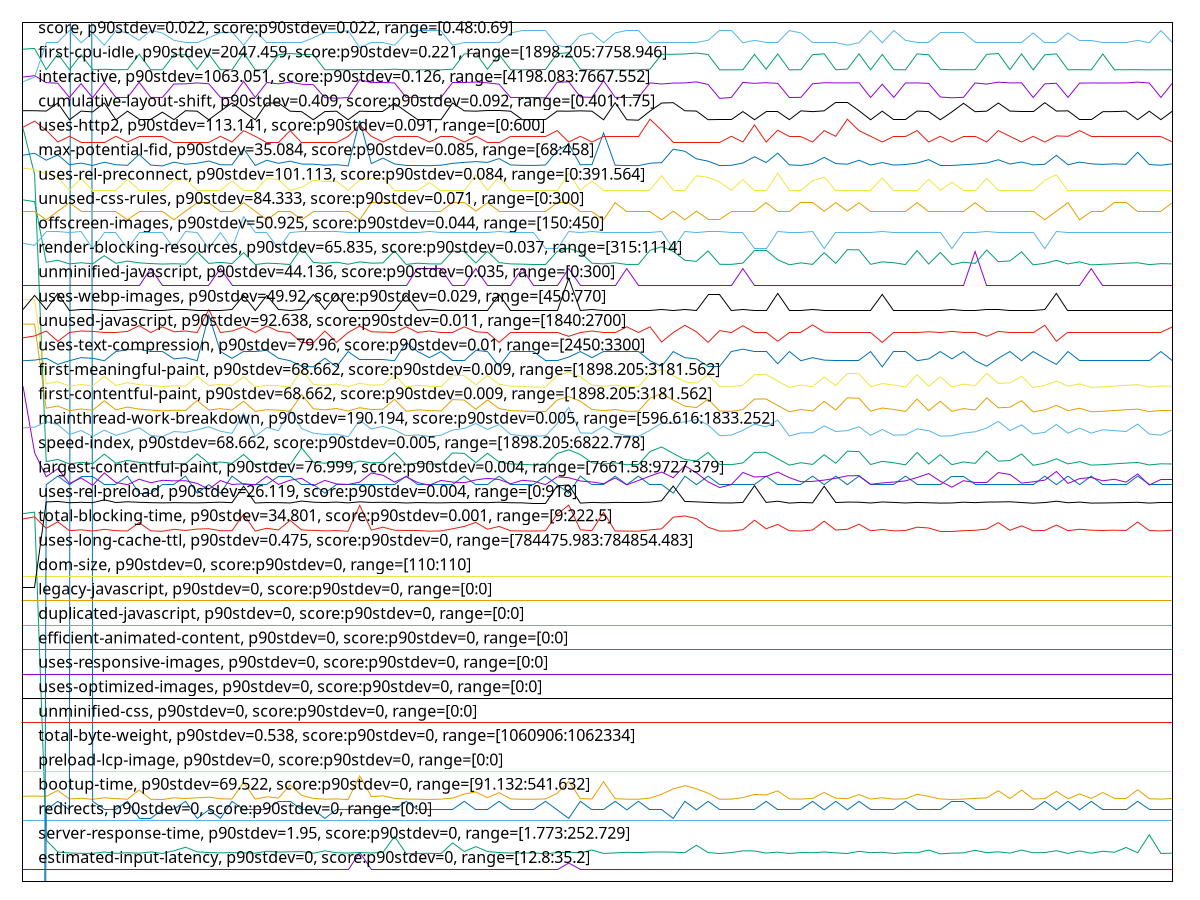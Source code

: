 reset

$estimatedInputLatencyP90Stdev0ScoreP90Stdev0Range128352 <<EOF
0 0.4903333333333341
1 0.4903333333333341
2 0.4903333333333341
3 0.4903333333333341
4 0.4903333333333341
5 0.4903333333333341
6 0.4903333333333341
7 0.4903333333333341
8 0.4903333333333341
9 0.4903333333333341
10 0.4903333333333341
11 0.4903333333333341
12 0.4903333333333341
13 0.4903333333333341
14 0.4903333333333341
15 0.4903333333333341
16 0.4903333333333341
17 0.4903333333333341
18 0.4903333333333341
19 0.4903333333333341
20 0.4903333333333341
21 0.4903333333333341
22 0.4903333333333341
23 0.4903333333333341
24 0.4903333333333341
25 0.4903333333333341
26 0.4903333333333341
27 0.4903333333333341
28 0.4903333333333341
29 1.1903333333333341
30 0.4903333333333341
31 0.4903333333333341
32 0.4903333333333341
33 0.4903333333333341
34 0.4903333333333341
35 0.4903333333333341
36 0.4903333333333341
37 0.4903333333333341
38 0.4903333333333341
39 0.4903333333333341
40 0.4903333333333341
41 0.4903333333333341
42 0.4903333333333341
43 0.4903333333333341
44 0.4903333333333341
45 0.4903333333333341
46 0.4903333333333341
47 0.7569999999999995
48 0.4903333333333341
49 0.4903333333333341
50 0.4903333333333341
51 0.4903333333333341
52 0.4903333333333341
53 0.4903333333333341
54 0.4903333333333341
55 0.4903333333333341
56 0.4903333333333341
57 0.4903333333333341
58 0.4903333333333341
59 0.4903333333333341
60 0.4903333333333341
61 0.4903333333333341
62 0.4903333333333341
63 0.4903333333333341
64 0.4903333333333341
65 0.4903333333333341
66 0.4903333333333341
67 0.4903333333333341
68 0.4903333333333341
69 0.4903333333333341
70 0.4903333333333341
71 0.4903333333333341
72 0.4903333333333341
73 0.4903333333333341
74 0.4903333333333341
75 0.4903333333333341
76 0.4903333333333341
77 0.4903333333333341
78 0.4903333333333341
79 0.4903333333333341
80 0.4903333333333341
81 0.4903333333333341
82 0.4903333333333341
83 0.4903333333333341
84 0.4903333333333341
85 0.4903333333333341
86 0.4903333333333341
87 0.4903333333333341
88 0.4903333333333341
89 0.4903333333333341
90 0.4903333333333341
91 0.4903333333333341
92 0.4903333333333341
93 0.4903333333333341
94 0.4903333333333341
95 0.4903333333333341
96 0.4903333333333341
97 0.4903333333333341
98 0.4903333333333341
99 0.4903333333333341
EOF

$serverResponseTimeP90Stdev195ScoreP90Stdev0Range1773252729 <<EOF
0 15.071702319279503
1 15.131788395632421
2 1.6960507691081532
3 1.2092252331234559
4 1.1680520443133817
5 1.1553318721606758
6 1.1517612975213198
7 1.2097831354108552
8 1.1529328923248585
9 1.1774248027416911
10 1.1594045588586912
11 1.2125726468478522
12 1.1476886108233044
13 1.2580416832709014
14 1.403821550968359
15 1.2141347732525702
16 1.1861280784251216
17 1.172961584442496
18 1.1838406790467841
19 1.1692794293456603
20 1.1611340559496295
21 1.240411970989081
22 1.206435721686459
23 1.2153063680561091
24 1.2275244281501554
25 1.157730851996493
26 1.2553079620626444
27 1.1799353630349885
28 1.1658204351637842
29 1.184900693392843
30 1.1688888977444807
31 1.1907028771817965
32 1.8446759384713476
33 1.1446759384713476
34 1.1485254642544034
35 1.1554992428468958
36 1.1427790706941898
37 1.58235028293616
38 1.2280823304375548
39 1.427978720012752
40 1.2285286522674743
41 1.1861838686538615
42 1.165932015621264
43 1.1666014983661432
44 1.1716226189527377
45 1.1328484099784808
46 1.182166972184586
47 1.1988482505778273
48 1.1724594723838369
49 1.289953694110146
50 1.148915995855583
51 1.1702278632342393
52 1.195556627082171
53 1.1851238543078026
54 1.2045946441380408
55 1.2100620865545548
56 1.2020282936160038
57 1.181274328524747
58 1.4862795090459868
59 1.1852354347652825
60 1.1469075476209452
61 1.1831711963019047
62 1.2578185223559417
63 1.2496731489599107
64 1.1653741133338646
65 1.203702000478202
66 1.1474654499083445
67 1.1857933370526819
68 1.1787637682314498
69 1.2102294572407746
70 1.172403682155097
71 1.1474654499083445
72 1.2361161233761058
73 1.1808280066948273
74 1.198290348290428
75 1.1492507372280225
76 1.1841196301904837
77 1.1756395154220132
78 1.2876662947318085
79 1.130895751972583
80 1.1630867139555272
81 1.172403682155097
82 1.2785166972184585
83 1.1811069578385271
84 1.2167011237746075
85 1.163198294413007
86 1.2895073722802262
87 1.1769226906830317
88 1.1853470152227623
89 1.262002789511437
90 1.1518728779787997
91 1.2516258069658086
92 1.1565592571929544
93 1.2403003905316012
94 1.1970071730294094
95 1.3927750856778514
96 1.1787079780027099
97 1.9146926755399696
98 1.1504781222603013
99 1.16057615366223
EOF

$redirectsP90Stdev0ScoreP90Stdev0Range00 <<EOF
0 2.5
1 2.5
2 2.5
3 2.5
4 2.5
5 2.5
6 2.5
7 2.5
8 2.5
9 2.5
10 2.5
11 2.5
12 2.5
13 2.5
14 2.5
15 2.5
16 2.5
17 2.5
18 2.5
19 2.5
20 2.5
21 2.5
22 2.5
23 2.5
24 2.5
25 2.5
26 2.5
27 2.5
28 2.5
29 2.5
30 2.5
31 2.5
32 2.5
33 2.5
34 2.5
35 2.5
36 2.5
37 2.5
38 2.5
39 2.5
40 2.5
41 2.5
42 2.5
43 2.5
44 2.5
45 2.5
46 2.5
47 2.5
48 2.5
49 2.5
50 2.5
51 2.5
52 2.5
53 2.5
54 2.5
55 2.5
56 2.5
57 2.5
58 2.5
59 2.5
60 2.5
61 2.5
62 2.5
63 2.5
64 2.5
65 2.5
66 2.5
67 2.5
68 2.5
69 2.5
70 2.5
71 2.5
72 2.5
73 2.5
74 2.5
75 2.5
76 2.5
77 2.5
78 2.5
79 2.5
80 2.5
81 2.5
82 2.5
83 2.5
84 2.5
85 2.5
86 2.5
87 2.5
88 2.5
89 2.5
90 2.5
91 2.5
92 2.5
93 2.5
94 2.5
95 2.5
96 2.5
97 2.5
98 2.5
99 2.5
EOF

$bootupTimeP90Stdev69522ScoreP90Stdev0Range91132541632 <<EOF
0 3.4912784962924643
1 3.502375237109846
2 3.4886401103638556
3 3.732294188653216
4 3.382138989480945
5 3.4100231074323157
6 3.365799965511295
7 3.429879979306777
8 3.3969691326090703
9 3.3713785135368166
10 3.7477020175892393
11 3.3694212795309535
12 3.3570225901017414
13 3.429888601483014
14 3.397934816347646
15 3.4305438868770475
16 3.453435764787032
17 3.388528022072771
18 3.379328160027591
19 4.060687015002586
20 3.3771812381445074
21 3.4708784273150544
22 3.4149377478875667
23 3.9610232798758407
24 3.5268622176237283
25 3.4062810829453354
26 3.3733271253664423
27 3.382716675288843
28 3.359600620796689
29 4.328095188825659
30 3.477431281255389
31 3.5104024831867564
32 3.406212105535437
33 3.3776382134850835
34 3.3721976202793584
35 3.3606870150025867
36 3.37469805138817
37 3.41667080531126
38 3.584932574581824
39 3.6671622693567856
40 3.4353636833936885
41 3.637433005690636
42 3.384794619762028
43 3.368619417140886
44 3.3696540782893605
45 3.38183721331264
46 3.6092126228660115
47 4.096072426280394
48 3.395762027935851
49 3.3813026383859284
50 4.089692015864804
51 3.3908560096568374
52 3.374163476461459
53 3.3702748749784446
54 3.4166621831350232
55 3.5719561993447146
56 3.795563717882393
57 3.9264052422831526
58 3.79709846525263
59 3.621085359544749
60 3.3688694602517675
61 3.3739737885842387
62 3.437113985169857
63 3.5661965856182096
64 3.5434340403517846
65 3.7152395240558715
66 3.383397827211588
67 3.376
68 3.4051343335057767
69 3.6471588204862906
70 3.411471633040179
71 3.3951326090705294
72 3.559695464735299
73 3.3777503017761683
74 3.431828591136403
75 3.3736978789446455
76 3.388528022072771
77 3.574180720813933
78 3.485648215209519
79 3.3823976547680634
80 3.3586004483531644
81 3.376370753578203
82 3.4034443869632693
83 3.427508880841524
84 3.717446801172616
85 3.39915916537334
86 3.7480124159337818
87 3.3787073633385063
88 3.396132781514054
89 3.6932098637696154
90 3.3851222624590447
91 3.5887521986549404
92 3.402452836695982
93 3.646158648042766
94 3.4076606311433
95 3.3998489394723226
96 3.759902396964994
97 3.3897782376271772
98 3.374473874806001
99 3.402392481462321
EOF

$preloadLcpImageP90Stdev0ScoreP90Stdev0Range00 <<EOF
0 4.5
1 4.5
2 4.5
3 4.5
4 4.5
5 4.5
6 4.5
7 4.5
8 4.5
9 4.5
10 4.5
11 4.5
12 4.5
13 4.5
14 4.5
15 4.5
16 4.5
17 4.5
18 4.5
19 4.5
20 4.5
21 4.5
22 4.5
23 4.5
24 4.5
25 4.5
26 4.5
27 4.5
28 4.5
29 4.5
30 4.5
31 4.5
32 4.5
33 4.5
34 4.5
35 4.5
36 4.5
37 4.5
38 4.5
39 4.5
40 4.5
41 4.5
42 4.5
43 4.5
44 4.5
45 4.5
46 4.5
47 4.5
48 4.5
49 4.5
50 4.5
51 4.5
52 4.5
53 4.5
54 4.5
55 4.5
56 4.5
57 4.5
58 4.5
59 4.5
60 4.5
61 4.5
62 4.5
63 4.5
64 4.5
65 4.5
66 4.5
67 4.5
68 4.5
69 4.5
70 4.5
71 4.5
72 4.5
73 4.5
74 4.5
75 4.5
76 4.5
77 4.5
78 4.5
79 4.5
80 4.5
81 4.5
82 4.5
83 4.5
84 4.5
85 4.5
86 4.5
87 4.5
88 4.5
89 4.5
90 4.5
91 4.5
92 4.5
93 4.5
94 4.5
95 4.5
96 4.5
97 4.5
98 4.5
99 4.5
EOF

$totalByteWeightP90Stdev0538ScoreP90Stdev0Range10609061062334 <<EOF
0 -84.56550000002608
1 -72.31550000002608
2 2.934499999973923
3 3.28449999995064
4 2.934499999973923
5 415.2344999999623
6 3.28449999995064
7 2.934499999973923
8 2.934499999973923
9 3.28449999995064
10 2.584499999997206
11 2.584499999997206
12 2.934499999973923
13 2.934499999973923
14 3.28449999995064
15 2.584499999997206
16 2.934499999973923
17 2.584499999997206
18 3.28449999995064
19 2.934499999973923
20 2.934499999973923
21 2.934499999973923
22 3.28449999995064
23 3.28449999995064
24 2.934499999973923
25 2.934499999973923
26 2.584499999997206
27 2.934499999973923
28 2.934499999973923
29 2.934499999973923
30 2.934499999973923
31 2.934499999973923
32 2.934499999973923
33 3.28449999995064
34 2.934499999973923
35 2.934499999973923
36 2.934499999973923
37 2.934499999973923
38 3.28449999995064
39 2.934499999973923
40 2.934499999973923
41 3.28449999995064
42 2.934499999973923
43 2.934499999973923
44 2.934499999973923
45 3.28449999995064
46 2.934499999973923
47 2.584499999997206
48 3.28449999995064
49 2.934499999973923
50 2.934499999973923
51 3.28449999995064
52 2.934499999973923
53 3.28449999995064
54 2.934499999973923
55 2.934499999973923
56 2.584499999997206
57 3.28449999995064
58 2.934499999973923
59 3.28449999995064
60 2.934499999973923
61 2.934499999973923
62 2.934499999973923
63 2.934499999973923
64 3.28449999995064
65 2.934499999973923
66 2.934499999973923
67 2.934499999973923
68 3.28449999995064
69 2.934499999973923
70 3.28449999995064
71 2.934499999973923
72 3.28449999995064
73 2.934499999973923
74 2.934499999973923
75 2.934499999973923
76 3.28449999995064
77 2.934499999973923
78 2.934499999973923
79 2.934499999973923
80 3.28449999995064
81 3.28449999995064
82 2.934499999973923
83 2.934499999973923
84 2.934499999973923
85 2.934499999973923
86 2.934499999973923
87 2.934499999973923
88 3.28449999995064
89 2.934499999973923
90 3.28449999995064
91 2.934499999973923
92 3.28449999995064
93 2.934499999973923
94 2.934499999973923
95 2.934499999973923
96 3.28449999995064
97 2.934499999973923
98 2.934499999973923
99 2.934499999973923
EOF

$unminifiedCssP90Stdev0ScoreP90Stdev0Range00 <<EOF
0 6.5
1 6.5
2 6.5
3 6.5
4 6.5
5 6.5
6 6.5
7 6.5
8 6.5
9 6.5
10 6.5
11 6.5
12 6.5
13 6.5
14 6.5
15 6.5
16 6.5
17 6.5
18 6.5
19 6.5
20 6.5
21 6.5
22 6.5
23 6.5
24 6.5
25 6.5
26 6.5
27 6.5
28 6.5
29 6.5
30 6.5
31 6.5
32 6.5
33 6.5
34 6.5
35 6.5
36 6.5
37 6.5
38 6.5
39 6.5
40 6.5
41 6.5
42 6.5
43 6.5
44 6.5
45 6.5
46 6.5
47 6.5
48 6.5
49 6.5
50 6.5
51 6.5
52 6.5
53 6.5
54 6.5
55 6.5
56 6.5
57 6.5
58 6.5
59 6.5
60 6.5
61 6.5
62 6.5
63 6.5
64 6.5
65 6.5
66 6.5
67 6.5
68 6.5
69 6.5
70 6.5
71 6.5
72 6.5
73 6.5
74 6.5
75 6.5
76 6.5
77 6.5
78 6.5
79 6.5
80 6.5
81 6.5
82 6.5
83 6.5
84 6.5
85 6.5
86 6.5
87 6.5
88 6.5
89 6.5
90 6.5
91 6.5
92 6.5
93 6.5
94 6.5
95 6.5
96 6.5
97 6.5
98 6.5
99 6.5
EOF

$usesOptimizedImagesP90Stdev0ScoreP90Stdev0Range00 <<EOF
0 7.5
1 7.5
2 7.5
3 7.5
4 7.5
5 7.5
6 7.5
7 7.5
8 7.5
9 7.5
10 7.5
11 7.5
12 7.5
13 7.5
14 7.5
15 7.5
16 7.5
17 7.5
18 7.5
19 7.5
20 7.5
21 7.5
22 7.5
23 7.5
24 7.5
25 7.5
26 7.5
27 7.5
28 7.5
29 7.5
30 7.5
31 7.5
32 7.5
33 7.5
34 7.5
35 7.5
36 7.5
37 7.5
38 7.5
39 7.5
40 7.5
41 7.5
42 7.5
43 7.5
44 7.5
45 7.5
46 7.5
47 7.5
48 7.5
49 7.5
50 7.5
51 7.5
52 7.5
53 7.5
54 7.5
55 7.5
56 7.5
57 7.5
58 7.5
59 7.5
60 7.5
61 7.5
62 7.5
63 7.5
64 7.5
65 7.5
66 7.5
67 7.5
68 7.5
69 7.5
70 7.5
71 7.5
72 7.5
73 7.5
74 7.5
75 7.5
76 7.5
77 7.5
78 7.5
79 7.5
80 7.5
81 7.5
82 7.5
83 7.5
84 7.5
85 7.5
86 7.5
87 7.5
88 7.5
89 7.5
90 7.5
91 7.5
92 7.5
93 7.5
94 7.5
95 7.5
96 7.5
97 7.5
98 7.5
99 7.5
EOF

$usesResponsiveImagesP90Stdev0ScoreP90Stdev0Range00 <<EOF
0 8.5
1 8.5
2 8.5
3 8.5
4 8.5
5 8.5
6 8.5
7 8.5
8 8.5
9 8.5
10 8.5
11 8.5
12 8.5
13 8.5
14 8.5
15 8.5
16 8.5
17 8.5
18 8.5
19 8.5
20 8.5
21 8.5
22 8.5
23 8.5
24 8.5
25 8.5
26 8.5
27 8.5
28 8.5
29 8.5
30 8.5
31 8.5
32 8.5
33 8.5
34 8.5
35 8.5
36 8.5
37 8.5
38 8.5
39 8.5
40 8.5
41 8.5
42 8.5
43 8.5
44 8.5
45 8.5
46 8.5
47 8.5
48 8.5
49 8.5
50 8.5
51 8.5
52 8.5
53 8.5
54 8.5
55 8.5
56 8.5
57 8.5
58 8.5
59 8.5
60 8.5
61 8.5
62 8.5
63 8.5
64 8.5
65 8.5
66 8.5
67 8.5
68 8.5
69 8.5
70 8.5
71 8.5
72 8.5
73 8.5
74 8.5
75 8.5
76 8.5
77 8.5
78 8.5
79 8.5
80 8.5
81 8.5
82 8.5
83 8.5
84 8.5
85 8.5
86 8.5
87 8.5
88 8.5
89 8.5
90 8.5
91 8.5
92 8.5
93 8.5
94 8.5
95 8.5
96 8.5
97 8.5
98 8.5
99 8.5
EOF

$efficientAnimatedContentP90Stdev0ScoreP90Stdev0Range00 <<EOF
0 9.5
1 9.5
2 9.5
3 9.5
4 9.5
5 9.5
6 9.5
7 9.5
8 9.5
9 9.5
10 9.5
11 9.5
12 9.5
13 9.5
14 9.5
15 9.5
16 9.5
17 9.5
18 9.5
19 9.5
20 9.5
21 9.5
22 9.5
23 9.5
24 9.5
25 9.5
26 9.5
27 9.5
28 9.5
29 9.5
30 9.5
31 9.5
32 9.5
33 9.5
34 9.5
35 9.5
36 9.5
37 9.5
38 9.5
39 9.5
40 9.5
41 9.5
42 9.5
43 9.5
44 9.5
45 9.5
46 9.5
47 9.5
48 9.5
49 9.5
50 9.5
51 9.5
52 9.5
53 9.5
54 9.5
55 9.5
56 9.5
57 9.5
58 9.5
59 9.5
60 9.5
61 9.5
62 9.5
63 9.5
64 9.5
65 9.5
66 9.5
67 9.5
68 9.5
69 9.5
70 9.5
71 9.5
72 9.5
73 9.5
74 9.5
75 9.5
76 9.5
77 9.5
78 9.5
79 9.5
80 9.5
81 9.5
82 9.5
83 9.5
84 9.5
85 9.5
86 9.5
87 9.5
88 9.5
89 9.5
90 9.5
91 9.5
92 9.5
93 9.5
94 9.5
95 9.5
96 9.5
97 9.5
98 9.5
99 9.5
EOF

$duplicatedJavascriptP90Stdev0ScoreP90Stdev0Range00 <<EOF
0 10.5
1 10.5
2 10.5
3 10.5
4 10.5
5 10.5
6 10.5
7 10.5
8 10.5
9 10.5
10 10.5
11 10.5
12 10.5
13 10.5
14 10.5
15 10.5
16 10.5
17 10.5
18 10.5
19 10.5
20 10.5
21 10.5
22 10.5
23 10.5
24 10.5
25 10.5
26 10.5
27 10.5
28 10.5
29 10.5
30 10.5
31 10.5
32 10.5
33 10.5
34 10.5
35 10.5
36 10.5
37 10.5
38 10.5
39 10.5
40 10.5
41 10.5
42 10.5
43 10.5
44 10.5
45 10.5
46 10.5
47 10.5
48 10.5
49 10.5
50 10.5
51 10.5
52 10.5
53 10.5
54 10.5
55 10.5
56 10.5
57 10.5
58 10.5
59 10.5
60 10.5
61 10.5
62 10.5
63 10.5
64 10.5
65 10.5
66 10.5
67 10.5
68 10.5
69 10.5
70 10.5
71 10.5
72 10.5
73 10.5
74 10.5
75 10.5
76 10.5
77 10.5
78 10.5
79 10.5
80 10.5
81 10.5
82 10.5
83 10.5
84 10.5
85 10.5
86 10.5
87 10.5
88 10.5
89 10.5
90 10.5
91 10.5
92 10.5
93 10.5
94 10.5
95 10.5
96 10.5
97 10.5
98 10.5
99 10.5
EOF

$legacyJavascriptP90Stdev0ScoreP90Stdev0Range00 <<EOF
0 11.5
1 11.5
2 11.5
3 11.5
4 11.5
5 11.5
6 11.5
7 11.5
8 11.5
9 11.5
10 11.5
11 11.5
12 11.5
13 11.5
14 11.5
15 11.5
16 11.5
17 11.5
18 11.5
19 11.5
20 11.5
21 11.5
22 11.5
23 11.5
24 11.5
25 11.5
26 11.5
27 11.5
28 11.5
29 11.5
30 11.5
31 11.5
32 11.5
33 11.5
34 11.5
35 11.5
36 11.5
37 11.5
38 11.5
39 11.5
40 11.5
41 11.5
42 11.5
43 11.5
44 11.5
45 11.5
46 11.5
47 11.5
48 11.5
49 11.5
50 11.5
51 11.5
52 11.5
53 11.5
54 11.5
55 11.5
56 11.5
57 11.5
58 11.5
59 11.5
60 11.5
61 11.5
62 11.5
63 11.5
64 11.5
65 11.5
66 11.5
67 11.5
68 11.5
69 11.5
70 11.5
71 11.5
72 11.5
73 11.5
74 11.5
75 11.5
76 11.5
77 11.5
78 11.5
79 11.5
80 11.5
81 11.5
82 11.5
83 11.5
84 11.5
85 11.5
86 11.5
87 11.5
88 11.5
89 11.5
90 11.5
91 11.5
92 11.5
93 11.5
94 11.5
95 11.5
96 11.5
97 11.5
98 11.5
99 11.5
EOF

$domSizeP90Stdev0ScoreP90Stdev0Range110110 <<EOF
0 12.5
1 12.5
2 12.5
3 12.5
4 12.5
5 12.5
6 12.5
7 12.5
8 12.5
9 12.5
10 12.5
11 12.5
12 12.5
13 12.5
14 12.5
15 12.5
16 12.5
17 12.5
18 12.5
19 12.5
20 12.5
21 12.5
22 12.5
23 12.5
24 12.5
25 12.5
26 12.5
27 12.5
28 12.5
29 12.5
30 12.5
31 12.5
32 12.5
33 12.5
34 12.5
35 12.5
36 12.5
37 12.5
38 12.5
39 12.5
40 12.5
41 12.5
42 12.5
43 12.5
44 12.5
45 12.5
46 12.5
47 12.5
48 12.5
49 12.5
50 12.5
51 12.5
52 12.5
53 12.5
54 12.5
55 12.5
56 12.5
57 12.5
58 12.5
59 12.5
60 12.5
61 12.5
62 12.5
63 12.5
64 12.5
65 12.5
66 12.5
67 12.5
68 12.5
69 12.5
70 12.5
71 12.5
72 12.5
73 12.5
74 12.5
75 12.5
76 12.5
77 12.5
78 12.5
79 12.5
80 12.5
81 12.5
82 12.5
83 12.5
84 12.5
85 12.5
86 12.5
87 12.5
88 12.5
89 12.5
90 12.5
91 12.5
92 12.5
93 12.5
94 12.5
95 12.5
96 12.5
97 12.5
98 12.5
99 12.5
EOF

$usesLongCacheTtlP90Stdev0475ScoreP90Stdev0Range784475983784854483 <<EOF
0 -133.36323584464844
1 -117.31606603384716
2 16.258462263911497
3 16.60846226394642
4 16.258462263911497
5 16.60846226394642
6 16.60846226394642
7 16.258462263911497
8 16.258462263911497
9 16.60846226394642
10 15.90846226393478
11 15.90846226393478
12 16.258462263911497
13 16.258462263911497
14 16.60846226394642
15 15.90846226393478
16 16.258462263911497
17 15.90846226393478
18 16.60846226394642
19 16.258462263911497
20 16.258462263911497
21 16.258462263911497
22 16.60846226394642
23 16.60846226394642
24 16.258462263911497
25 16.258462263911497
26 15.90846226393478
27 16.258462263911497
28 16.258462263911497
29 16.258462263911497
30 16.258462263911497
31 16.258462263911497
32 16.258462263911497
33 16.60846226394642
34 16.258462263911497
35 16.258462263911497
36 16.258462263911497
37 16.258462263911497
38 16.60846226394642
39 16.258462263911497
40 16.258462263911497
41 16.60846226394642
42 16.258462263911497
43 16.258462263911497
44 16.258462263911497
45 16.60846226394642
46 16.258462263911497
47 15.90846226393478
48 16.60846226394642
49 16.258462263911497
50 16.258462263911497
51 16.60846226394642
52 16.258462263911497
53 16.60846226394642
54 16.258462263911497
55 16.258462263911497
56 15.90846226393478
57 16.60846226394642
58 16.258462263911497
59 16.60846226394642
60 16.258462263911497
61 16.258462263911497
62 16.258462263911497
63 16.258462263911497
64 16.60846226394642
65 16.258462263911497
66 16.258462263911497
67 16.258462263911497
68 16.60846226394642
69 16.258462263911497
70 16.60846226394642
71 16.258462263911497
72 16.60846226394642
73 16.258462263911497
74 16.258462263911497
75 16.258462263911497
76 16.60846226394642
77 16.258462263911497
78 16.258462263911497
79 16.258462263911497
80 16.60846226394642
81 16.60846226394642
82 16.258462263911497
83 16.258462263911497
84 16.258462263911497
85 16.258462263911497
86 16.258462263911497
87 16.258462263911497
88 16.60846226394642
89 16.258462263911497
90 16.60846226394642
91 16.258462263911497
92 16.60846226394642
93 16.258462263911497
94 16.258462263911497
95 16.258462263911497
96 16.60846226394642
97 16.258462263911497
98 16.258462263911497
99 16.258462263911497
EOF

$totalBlockingTimeP90Stdev34801ScoreP90Stdev0001Range92225 <<EOF
0 14.85461545878136
1 14.937411157706093
2 14.470744491039426
3 14.735760978494621
4 14.372895028673835
5 14.408020476702509
6 14.357841265232976
7 14.428092161290323
8 14.372895028673835
9 14.360350225806451
10 14.70407782437276
11 14.365368146953404
12 14.347805422939068
13 14.428092161290323
14 14.382930870967742
15 14.438128003584229
16 14.45318176702509
17 14.372895028673835
18 14.370386068100359
19 15.050314383512545
20 14.357841265232976
21 14.470744491039426
22 14.403002555555556
23 14.794400405017921
24 14.400493594982079
25 14.385439831541218
26 14.362859186379929
27 14.375403989247312
28 14.347805422939068
29 15.411604706093188
30 14.397984634408601
31 14.515905781362006
32 14.390457752688173
33 14.360350225806451
34 14.360350225806451
35 14.352823344086021
36 14.362859186379929
37 14.450672806451612
38 14.546013308243728
39 14.711604706093189
40 14.430601121863798
41 14.546013308243728
42 14.367877107526882
43 14.360350225806451
44 14.357841265232976
45 14.367877107526882
46 15.042787501792114
47 15.419131587813618
48 14.408020476702509
49 14.375403989247312
50 15.123074240143367
51 14.362859186379929
52 14.355332304659498
53 14.352823344086021
54 14.405511516129032
55 14.448163845878137
56 14.922357394265234
57 14.97859072759857
58 14.867160261648745
59 14.515905781362006
60 14.355332304659498
61 14.360350225806451
62 14.410529437275985
63 14.801927286738351
64 14.450672806451612
65 14.628809007168456
66 14.370386068100359
67 14.357841265232976
68 14.400493594982079
69 14.761783917562724
70 14.397984634408601
71 14.430601121863798
72 14.636335888888889
73 14.367877107526882
74 14.420565279569892
75 14.365368146953404
76 14.377912949820788
77 14.515905781362006
78 14.48328929390681
79 14.350314383512545
80 14.350314383512545
81 14.372895028673835
82 14.387948792114695
83 14.440636964157706
84 14.701568863799283
85 14.387948792114695
86 14.571102913978494
87 14.370386068100359
88 14.382930870967742
89 14.601210440860214
90 14.372895028673835
91 14.430601121863798
92 14.392966713261648
93 14.380421910394265
94 14.392966713261648
95 14.380421910394265
96 14.726658469534051
97 14.377912949820788
98 14.362859186379929
99 14.392966713261648
EOF

$usesRelPreloadP90Stdev26119ScoreP90Stdev0004Range0918 <<EOF
0 12.048588235294117
1 12.048588235294117
2 15.548588235294117
3 15.571464052287581
4 15.516562091503268
5 15.534862745098039
6 15.52113725490196
7 15.63551633986928
8 15.525712418300653
9 15.557738562091503
10 15.534862745098039
11 15.52113725490196
12 15.511986928104575
13 15.52113725490196
14 15.516562091503268
15 15.511986928104575
16 15.525712418300653
17 15.539437908496732
18 15.52113725490196
19 16.193686274509805
20 15.507411764705882
21 15.525712418300653
22 15.52113725490196
23 15.507411764705882
24 15.58518954248366
25 15.539437908496732
26 15.525712418300653
27 15.544013071895424
28 15.511986928104575
29 15.55316339869281
30 15.530287581699346
31 15.534862745098039
32 15.530287581699346
33 15.507411764705882
34 15.525712418300653
35 15.516562091503268
36 15.511986928104575
37 15.525712418300653
38 15.52113725490196
39 15.530287581699346
40 15.52113725490196
41 15.539437908496732
42 15.516562091503268
43 15.511986928104575
44 15.50283660130719
45 15.50283660130719
46 16.20283660130719
47 16.248588235294118
48 15.50283660130719
49 15.530287581699346
50 15.516562091503268
51 15.530287581699346
52 15.507411764705882
53 15.507411764705882
54 15.539437908496732
55 15.598915032679738
56 16.20283660130719
57 15.571464052287581
58 15.55316339869281
59 15.530287581699346
60 15.511986928104575
61 15.507411764705882
62 15.530287581699346
63 16.216562091503267
64 15.530287581699346
65 15.580614379084967
66 15.50283660130719
67 15.530287581699346
68 15.511986928104575
69 16.193686274509805
70 15.525712418300653
71 15.544013071895424
72 15.539437908496732
73 15.507411764705882
74 15.548588235294117
75 15.530287581699346
76 15.507411764705882
77 15.530287581699346
78 15.516562091503268
79 15.50283660130719
80 15.507411764705882
81 15.539437908496732
82 15.52113725490196
83 15.544013071895424
84 15.548588235294117
85 15.557738562091503
86 15.525712418300653
87 15.498261437908496
88 15.525712418300653
89 15.580614379084967
90 15.516562091503268
91 15.544013071895424
92 15.50283660130719
93 15.507411764705882
94 15.516562091503268
95 15.525712418300653
96 15.534862745098039
97 15.50283660130719
98 15.516562091503268
99 15.516562091503268
EOF

$largestContentfulPaintP90Stdev76999ScoreP90Stdev0004Range7661589727379 <<EOF
0 20.295279570991813
1 17.56434006768431
2 16.584111658674743
3 16.914704561023242
4 16.304973969143315
5 16.534610089257427
6 16.2327932458822
7 16.740802897543126
8 16.34655309947141
9 16.25689274796283
10 16.47970093142618
11 16.33656056314988
12 16.435941384563478
13 16.413478677395283
14 16.418151144601104
15 16.30862053840728
16 16.071044189066228
17 16.424847700062376
18 16.26428792417721
19 16.296190242007224
20 16.250125236435025
21 16.601918155142275
22 16.267947171470343
23 16.4397467359187
24 16.516667610702715
25 16.214704561023243
26 16.432719631519216
27 16.287671731062197
28 16.266815350639533
29 16.36269805842118
30 16.73577156031777
31 16.642641211774215
32 16.365182543171763
33 16.583191274653146
34 16.343780291799156
35 16.233266627133034
36 16.431560205302286
37 16.36400195282547
38 16.336716073491672
39 16.451818469025735
40 16.516293506599737
41 16.46923133313567
42 16.29389521199915
43 16.435999049147817
44 16.395280593413567
45 16.259237876634607
46 16.577154590162262
47 16.54442738249819
48 16.408908759086778
49 16.366974848425986
50 16.297233623360295
51 16.53165447258376
52 16.252372314864996
53 16.4269555246557
54 16.609987822957457
55 16.775025396955225
56 16.541639647469
57 17.034576349341044
58 16.740561606020023
59 16.37435264347133
60 16.14018126514463
61 16.25913042011308
62 16.758198380484014
63 16.572552158843436
64 16.59186171746398
65 16.7744252354126
66 16.54681606633472
67 16.377100504053903
68 16.391953633175547
69 16.443954001247356
70 16.51912694387927
71 16.620200077704048
72 16.626378367601497
73 16.271924085188182
74 16.328748545605123
75 16.3641205537436
76 16.41291573200283
77 16.550112967374524
78 16.712595305039518
79 16.3980737472778
80 16.15554928583844
81 16.420243530626642
82 16.34414877258274
83 16.347973140981733
84 16.75277034363593
85 16.674198257793414
86 16.323928031735974
87 16.37353572852659
88 16.442881480875606
89 16.797606602799387
90 16.309989765558704
91 16.504694643532673
92 16.553982935781697
93 16.415057296512522
94 16.47984325252794
95 16.361192951424748
96 16.697461214432508
97 16.242092171316983
98 16.46857054198575
99 16.469318136738682
EOF

$speedIndexP90Stdev68662ScoreP90Stdev0005Range18982056822778 <<EOF
0 30.861031045710412
1 28.965865068287165
2 17.204849506302736
3 17.29307808436993
4 17.106709181851517
5 17.1757680770188
6 17.11938030593338
7 17.51081051126425
8 17.137414269353997
9 17.252314167800243
10 17.16976839349795
11 17.12985374271667
12 17.09202362792287
13 17.122819713195973
14 17.11347316251825
15 17.519226613242644
16 17.13350473031189
17 17.1866348092514
18 17.12972937442307
19 17.493742890887
20 17.073315383641027
21 17.143533273526316
22 17.125996923492362
23 17.0777218350084
24 17.764843336962358
25 17.182831971755434
26 17.136330568631102
27 17.195034646605155
28 17.088102591473685
29 17.22570888740573
30 17.15093648198392
31 17.16518765826481
32 17.568951356503945
33 17.07882740884719
34 17.13862836749859
35 17.108769040477476
36 17.09055406300158
37 17.5589493134107
38 17.539343850740217
39 17.16187163780984
40 17.543064523839288
41 17.189664516227765
42 17.10401864838385
43 17.0911733806485
44 17.0677141834239
45 17.06959218672089
46 17.535049989834807
47 17.68621509380221
48 17.49056147422217
49 17.153618742926987
50 17.102199814669607
51 17.151598704588945
52 17.07538351479159
53 17.084343920846358
54 17.612113884571436
55 17.80246088993756
56 17.53626941604609
57 17.288188882117723
58 17.232896168949985
59 17.57458368384754
60 17.089890858910586
61 17.078280020100628
62 17.14729657115893
63 17.58116665045899
64 17.58264280535751
65 17.315973347798764
66 17.057846183271668
67 17.15717733062877
68 17.08677534201801
69 17.484532346122222
70 17.13386325311541
71 17.628728619279784
72 17.613510819530966
73 17.084107242515365
74 17.21386375387356
75 17.153045975757493
76 17.071785247014176
77 17.578312769683496
78 17.104543042316262
79 17.48925203172623
80 17.077798951763164
81 17.18850916702908
82 17.13018268072882
83 17.629642242505348
84 17.221251538980212
85 17.245065192852174
86 17.515013093974474
87 17.051317058176274
88 17.137487319952605
89 17.319020160673457
90 17.108142011155085
91 17.202425937018845
92 17.057856558980493
93 17.078061148729372
94 17.110669337527213
95 17.140489545321813
96 17.168762791015794
97 17.064843336962355
98 17.112835757487034
99 17.103884465230554
EOF

$mainthreadWorkBreakdownP90Stdev190194ScoreP90Stdev0005Range5966161833252 <<EOF
0 18.581789251090576
1 18.612682388350912
2 18.84235551995743
3 18.721281737607324
4 18.31148012017139
5 18.475673148235398
6 18.232229639319545
7 18.49104987556053
8 18.277071637224306
9 18.41981950457017
10 18.587485197523407
11 18.273183804577375
12 18.227720995072307
13 18.432899228974165
14 18.403131312739387
15 18.50431584344462
16 18.63004183272453
17 18.44560646641797
18 18.35991118514043
19 19.18077932364793
20 18.23761517995222
21 18.599916949819576
22 18.467187429673686
23 19.318968105804032
24 18.555179713872366
25 18.364734115260326
26 18.315158428903214
27 18.330996884856077
28 18.222665260602298
29 18.891822564284485
30 18.537156777100922
31 18.644444661851683
32 18.50123894595059
33 18.263192617884915
34 18.29611115299126
35 18.23155062663171
36 18.28141343835396
37 18.49574088321536
38 18.560701057042607
39 18.764920913036487
40 18.52150456462815
41 18.719946992666664
42 18.31547271477587
43 18.255556635201124
44 18.24581377314879
45 18.258439529070056
46 18.75384718611599
47 19.42222459522529
48 18.379870278090337
49 18.361672738056306
50 18.647533199563213
51 18.367620889201756
52 18.26831819365996
53 18.23453440238569
54 18.483153928019114
55 18.777973476932967
56 18.76724119639264
57 18.830746343031667
58 18.932229639319544
59 18.70695650993021
60 18.264220837097927
61 18.288129843854797
62 18.483607896501837
63 18.73742671928784
64 18.623468989906268
65 18.898802814715452
66 18.25193652755683
67 18.379439590042626
68 18.380126362875465
69 18.664066188493923
70 18.43625549168833
71 18.47182799638599
72 18.63036387874219
73 18.278615906080073
74 18.516169464938002
75 18.285483634408482
76 18.301873060656618
77 18.541591699970624
78 18.470233286587696
79 18.24948044166311
80 18.25920778342544
81 18.369735528715307
82 18.424727796285108
83 18.577854857573623
84 18.85353788890798
85 18.47213452211364
86 18.705986491804733
87 18.332952441397047
88 18.4005394243081
89 18.72166198471251
90 18.365967978315936
91 18.573691539779055
92 18.369894611687887
93 18.50754406376622
94 18.47318214168916
95 18.43450557898996
96 18.74125247077474
97 18.32959617868288
98 18.286333370286403
99 18.504692210477305
EOF

$firstContentfulPaintP90Stdev68662ScoreP90Stdev0009Range18982053181562 <<EOF
0 22.835443364053177
1 22.83434129552142
2 19.39012615379685
3 19.478354731864044
4 19.29198582934563
5 19.361044724512915
6 19.30465695342749
7 19.69608715875836
8 19.32269091684811
9 19.437590815294357
10 19.355045040992064
11 19.31513039021078
12 19.277300275416984
13 19.308096360690087
14 19.29874981001236
15 19.704503260736757
16 19.318781377806
17 19.371911456745515
18 19.315006021917185
19 19.679019538381112
20 19.25859203113514
21 19.328809921020426
22 19.311273570986472
23 19.26299848250251
24 19.950119984456467
25 19.368108619249547
26 19.321607216125216
27 19.38031129409927
28 19.2733792389678
29 19.41098553489984
30 19.336213129478033
31 19.35046430575892
32 19.754228003998055
33 19.264104056341303
34 19.3239050149927
35 19.29404568797159
36 19.275830710495693
37 19.74422596090481
38 19.724620498234327
39 19.347148285303952
40 19.728341171333398
41 19.37494116372188
42 19.28929529587796
43 19.27645002814261
44 19.252990830918012
45 19.254868834215003
46 19.720326637328917
47 19.871491741296325
48 19.675838121716282
49 19.338895390421097
50 19.287476462163717
51 19.336875352083055
52 19.260660162285703
53 19.269620568340468
54 19.79739053206555
55 19.98773753743167
56 19.721546063540202
57 19.473465529611833
58 19.4181728164441
59 19.759860331341653
60 19.2751675064047
61 19.26355666759474
62 19.33257321865304
63 19.766443297953103
64 19.76791945285162
65 19.501249995292874
66 19.24312283076578
67 19.34245397812288
68 19.27205198951212
69 19.669808993616336
70 19.319139900609525
71 19.814005266773897
72 19.798787467025075
73 19.269383890009475
74 19.39914040136767
75 19.338322623251603
76 19.257061894508286
77 19.763589417177606
78 19.289819689810376
79 19.67452867922034
80 19.263075599257277
81 19.37378581452319
82 19.31545932822293
83 19.81491888999946
84 19.406528186474326
85 19.430341840346284
86 19.700289741468584
87 19.236593705670387
88 19.32276396744672
89 19.504296808167567
90 19.293418658649195
91 19.387702584512954
92 19.243133206474603
93 19.263337796223485
94 19.295945985021323
95 19.325766192815927
96 19.354039438509908
97 19.250119984456468
98 19.298112404981143
99 19.289161112724667
EOF

$firstMeaningfulPaintP90Stdev68662ScoreP90Stdev0009Range18982053181562 <<EOF
0 23.835443364053177
1 23.83434129552142
2 20.39012615379685
3 20.478354731864044
4 20.29198582934563
5 20.361044724512915
6 20.30465695342749
7 20.69608715875836
8 20.32269091684811
9 20.437590815294357
10 20.355045040992064
11 20.31513039021078
12 20.277300275416984
13 20.308096360690087
14 20.29874981001236
15 20.704503260736757
16 20.318781377806
17 20.371911456745515
18 20.315006021917185
19 20.679019538381112
20 20.25859203113514
21 20.328809921020426
22 20.311273570986472
23 20.26299848250251
24 20.950119984456467
25 20.368108619249547
26 20.321607216125216
27 20.38031129409927
28 20.2733792389678
29 20.41098553489984
30 20.336213129478033
31 20.35046430575892
32 20.754228003998055
33 20.264104056341303
34 20.3239050149927
35 20.29404568797159
36 20.275830710495693
37 20.74422596090481
38 20.724620498234327
39 20.347148285303952
40 20.728341171333398
41 20.37494116372188
42 20.28929529587796
43 20.27645002814261
44 20.252990830918012
45 20.254868834215003
46 20.720326637328917
47 20.871491741296325
48 20.675838121716282
49 20.338895390421097
50 20.287476462163717
51 20.336875352083055
52 20.260660162285703
53 20.269620568340468
54 20.79739053206555
55 20.98773753743167
56 20.721546063540202
57 20.473465529611833
58 20.4181728164441
59 20.759860331341653
60 20.2751675064047
61 20.26355666759474
62 20.33257321865304
63 20.766443297953103
64 20.76791945285162
65 20.501249995292874
66 20.24312283076578
67 20.34245397812288
68 20.27205198951212
69 20.669808993616336
70 20.319139900609525
71 20.814005266773897
72 20.798787467025075
73 20.269383890009475
74 20.39914040136767
75 20.338322623251603
76 20.257061894508286
77 20.763589417177606
78 20.289819689810376
79 20.67452867922034
80 20.263075599257277
81 20.37378581452319
82 20.31545932822293
83 20.81491888999946
84 20.406528186474326
85 20.430341840346284
86 20.700289741468584
87 20.236593705670387
88 20.32276396744672
89 20.504296808167567
90 20.293418658649195
91 20.387702584512954
92 20.243133206474603
93 20.263337796223485
94 20.295945985021323
95 20.325766192815927
96 20.354039438509908
97 20.250119984456468
98 20.298112404981143
99 20.289161112724667
EOF

$usesTextCompressionP90Stdev7996ScoreP90Stdev001Range24503300 <<EOF
0 21.3355
1 21.3605
2 21.435499999999998
3 21.185499999999998
4 21.3355
5 21.4605
6 21.435499999999998
7 21.3355
8 21.7105
9 21.7855
10 21.810499999999998
11 21.7105
12 21.7105
13 21.4105
14 21.4605
15 21.3355
16 23.210499999999996
17 21.7105
18 21.435499999999998
19 21.7105
20 21.7105
21 21.7605
22 21.435499999999998
23 21.3355
24 21.1105
25 21.0855
26 21.435499999999998
27 21.0855
28 21.7105
29 21.3855
30 21.3855
31 21.3855
32 21.3355
33 22.0855
34 21.7105
35 21.4605
36 21.7105
37 21.3355
38 21.3355
39 21.7605
40 21.7105
41 21.1105
42 21.7105
43 21.7105
44 21.7105
45 21.3355
46 21.3355
47 21.4855
48 21.7105
49 21.4605
50 21.7105
51 21.7105
52 21.7105
53 21.7105
54 21.3355
55 21.1105
56 21.7105
57 21.4605
58 21.4105
59 21.1105
60 21.1105
61 21.7105
62 21.810499999999998
63 21.7105
64 21.7105
65 21.2105
66 21.7105
67 21.3355
68 21.4605
69 21.3605
70 21.3355
71 21.3355
72 21.3355
73 21.7105
74 21.0855
75 21.7105
76 21.7105
77 21.3355
78 21.4105
79 21.7105
80 21.4105
81 21.7105
82 21.3355
83 21.1105
84 21.435499999999998
85 21.7105
86 21.3355
87 21.7105
88 21.435499999999998
89 21.185499999999998
90 21.7105
91 21.3355
92 21.3355
93 21.3355
94 21.3355
95 21.3355
96 21.3355
97 21.3355
98 21.7105
99 21.3355
EOF

$unusedJavascriptP90Stdev92638ScoreP90Stdev0011Range18402700 <<EOF
0 22.27288888888889
1 22.350666666666665
2 22.552888888888887
3 22.13288888888889
4 22.490666666666666
5 22.552888888888887
6 22.537333333333333
7 22.490666666666666
8 22.490666666666666
9 22.537333333333333
10 22.770666666666667
11 22.490666666666666
12 22.724
13 22.52177777777778
14 22.552888888888887
15 22.490666666666666
16 23.424
17 22.490666666666666
18 22.552888888888887
19 22.724
20 22.490666666666666
21 22.755111111111113
22 22.537333333333333
23 22.490666666666666
24 22.086222222222222
25 22.086222222222222
26 22.552888888888887
27 22.086222222222222
28 22.490666666666666
29 22.755111111111113
30 22.52177777777778
31 22.50622222222222
32 22.490666666666666
33 22.724
34 22.490666666666666
35 22.552888888888887
36 22.490666666666666
37 22.490666666666666
38 22.724
39 22.52177777777778
40 22.490666666666666
41 22.086222222222222
42 22.490666666666666
43 22.490666666666666
44 22.490666666666666
45 22.490666666666666
46 22.490666666666666
47 22.33511111111111
48 22.490666666666666
49 22.552888888888887
50 22.490666666666666
51 22.490666666666666
52 22.724
53 22.490666666666666
54 22.724
55 22.101777777777777
56 22.490666666666666
57 22.78622222222222
58 22.52177777777778
59 22.086222222222222
60 22.568444444444445
61 22.490666666666666
62 22.770666666666667
63 22.490666666666666
64 22.490666666666666
65 22.13288888888889
66 22.490666666666666
67 22.490666666666666
68 22.80177777777778
69 22.50622222222222
70 22.490666666666666
71 22.490666666666666
72 22.490666666666666
73 22.490666666666666
74 22.086222222222222
75 22.490666666666666
76 22.490666666666666
77 22.490666666666666
78 22.52177777777778
79 22.490666666666666
80 22.537333333333333
81 22.490666666666666
82 22.490666666666666
83 22.33511111111111
84 22.537333333333333
85 22.490666666666666
86 22.490666666666666
87 22.490666666666666
88 22.78622222222222
89 22.13288888888889
90 22.490666666666666
91 22.490666666666666
92 22.490666666666666
93 22.490666666666666
94 22.490666666666666
95 22.490666666666666
96 22.490666666666666
97 22.490666666666666
98 22.490666666666666
99 22.724
EOF

$usesWebpImagesP90Stdev4992ScoreP90Stdev0029Range450770 <<EOF
0 23.433705882352942
1 24.010176470588235
2 23.433705882352942
3 24.09252941176471
4 23.392529411764706
5 23.433705882352942
6 23.433705882352942
7 23.392529411764706
8 23.392529411764706
9 23.433705882352942
10 23.433705882352942
11 23.392529411764706
12 23.392529411764706
13 23.433705882352942
14 23.433705882352942
15 23.392529411764706
16 23.392529411764706
17 23.392529411764706
18 23.433705882352942
19 24.010176470588235
20 23.392529411764706
21 24.010176470588235
22 23.433705882352942
23 23.392529411764706
24 23.433705882352942
25 24.05135294117647
26 23.433705882352942
27 24.05135294117647
28 23.392529411764706
29 23.392529411764706
30 23.392529411764706
31 23.392529411764706
32 23.392529411764706
33 24.010176470588235
34 23.392529411764706
35 23.433705882352942
36 23.392529411764706
37 23.392529411764706
38 23.392529411764706
39 23.392529411764706
40 23.392529411764706
41 24.05135294117647
42 23.392529411764706
43 23.392529411764706
44 23.392529411764706
45 23.392529411764706
46 23.392529411764706
47 24.710176470588237
48 23.392529411764706
49 23.433705882352942
50 23.392529411764706
51 23.392529411764706
52 23.392529411764706
53 23.392529411764706
54 23.392529411764706
55 23.433705882352942
56 23.392529411764706
57 23.433705882352942
58 23.392529411764706
59 24.05135294117647
60 24.05135294117647
61 23.392529411764706
62 23.433705882352942
63 23.392529411764706
64 23.392529411764706
65 24.09252941176471
66 23.392529411764706
67 23.392529411764706
68 23.433705882352942
69 23.392529411764706
70 23.392529411764706
71 23.392529411764706
72 23.392529411764706
73 23.392529411764706
74 24.05135294117647
75 23.392529411764706
76 23.392529411764706
77 23.392529411764706
78 23.392529411764706
79 23.392529411764706
80 23.433705882352942
81 23.392529411764706
82 23.392529411764706
83 23.433705882352942
84 23.433705882352942
85 23.392529411764706
86 23.392529411764706
87 23.392529411764706
88 23.433705882352942
89 24.09252941176471
90 23.392529411764706
91 23.392529411764706
92 23.392529411764706
93 23.392529411764706
94 23.392529411764706
95 23.392529411764706
96 23.392529411764706
97 23.392529411764706
98 23.392529411764706
99 23.392529411764706
EOF

$unminifiedJavascriptP90Stdev44136ScoreP90Stdev0035Range0300 <<EOF
0 24.409
1 24.409
2 24.409
3 24.409
4 24.409
5 24.409
6 24.409
7 24.409
8 24.409
9 24.409
10 24.409
11 25.108999999999998
12 24.409
13 24.409
14 24.409
15 24.409
16 24.409
17 25.108999999999998
18 24.409
19 24.409
20 24.409
21 24.409
22 24.409
23 24.409
24 24.409
25 24.409
26 24.409
27 24.409
28 24.409
29 24.409
30 24.409
31 24.409
32 24.409
33 24.409
34 25.108999999999998
35 25.108999999999998
36 25.108999999999998
37 24.409
38 24.409
39 25.108999999999998
40 24.409
41 24.409
42 24.409
43 25.108999999999998
44 24.409
45 24.409
46 24.409
47 25.108999999999998
48 24.409
49 24.409
50 24.409
51 24.409
52 25.108999999999998
53 24.409
54 24.409
55 24.409
56 24.409
57 24.409
58 24.409
59 24.409
60 24.409
61 24.409
62 25.108999999999998
63 24.409
64 24.409
65 24.409
66 24.409
67 24.409
68 24.409
69 24.409
70 24.409
71 24.409
72 24.409
73 24.409
74 24.409
75 24.409
76 24.409
77 24.409
78 24.409
79 24.409
80 24.409
81 24.409
82 25.808999999999997
83 24.409
84 24.409
85 24.409
86 24.409
87 24.409
88 24.409
89 24.409
90 24.409
91 24.409
92 25.108999999999998
93 24.409
94 24.409
95 24.409
96 24.409
97 24.409
98 24.409
99 24.409
EOF

$renderBlockingResourcesP90Stdev65835ScoreP90Stdev0037Range3151114 <<EOF
0 27.9254
1 27.852066666666666
2 25.36873333333333
3 25.452066666666664
4 25.302066666666665
5 25.348733333333332
6 25.3054
7 25.63873333333333
8 25.328733333333332
9 25.415399999999998
10 25.345399999999998
11 25.315399999999997
12 25.295399999999997
13 25.308733333333333
14 25.292066666666663
15 25.79873333333333
16 25.322066666666665
17 25.365399999999998
18 25.315399999999997
19 25.7654
20 25.275399999999998
21 25.332066666666666
22 25.312066666666666
23 25.275399999999998
24 25.972066666666667
25 25.362066666666664
26 25.3254
27 25.372066666666665
28 25.288733333333333
29 25.385399999999997
30 25.332066666666666
31 25.342066666666664
32 25.8354
33 25.27873333333333
34 25.332066666666666
35 25.302066666666665
36 25.29873333333333
37 25.8254
38 25.808733333333333
39 25.33873333333333
40 25.815399999999997
41 25.3554
42 25.302066666666665
43 25.292066666666663
44 25.272066666666664
45 25.272066666666664
46 25.812066666666666
47 25.942066666666665
48 25.772066666666664
49 25.332066666666666
50 25.302066666666665
51 25.345399999999998
52 25.27873333333333
53 25.282066666666665
54 25.858733333333333
55 26.002066666666664
56 25.815399999999997
57 25.452066666666664
58 25.4054
59 25.8354
60 25.2854
61 25.282066666666665
62 25.3354
63 25.842066666666664
64 25.842066666666664
65 25.472066666666667
66 25.2654
67 25.345399999999998
68 25.282066666666665
69 25.762066666666666
70 25.322066666666665
71 25.885399999999997
72 25.8754
73 25.2854
74 25.385399999999997
75 25.348733333333332
76 25.275399999999998
77 25.848733333333332
78 25.295399999999997
79 25.772066666666664
80 25.272066666666664
81 25.372066666666665
82 25.322066666666665
83 25.872066666666665
84 25.392066666666665
85 25.4254
86 25.795399999999997
87 25.262066666666666
88 25.3254
89 25.4454
90 25.302066666666665
91 25.385399999999997
92 25.262066666666666
93 25.2854
94 25.3054
95 25.332066666666666
96 25.348733333333332
97 25.272066666666664
98 25.312066666666666
99 25.302066666666665
EOF

$offscreenImagesP90Stdev50925ScoreP90Stdev0044Range150450 <<EOF
0 26.14825
1 26.060750000000002
2 26.6295
3 26.6295
4 26.58575
5 26.6295
6 25.9295
7 26.58575
8 26.58575
9 25.9295
10 26.58575
11 26.58575
12 26.58575
13 25.9295
14 26.6295
15 26.58575
16 25.9295
17 26.58575
18 25.9295
19 27.242
20 26.58575
21 26.58575
22 25.9295
23 26.58575
24 26.6295
25 26.6295
26 26.6295
27 26.6295
28 26.58575
29 26.58575
30 26.58575
31 26.58575
32 26.58575
33 26.58575
34 26.58575
35 26.6295
36 26.58575
37 26.58575
38 26.58575
39 26.58575
40 26.58575
41 26.6295
42 26.58575
43 26.58575
44 26.58575
45 25.9295
46 25.9295
47 26.6295
48 26.58575
49 26.6295
50 26.58575
51 26.58575
52 26.58575
53 26.58575
54 26.58575
55 26.6295
56 25.9295
57 26.6295
58 26.58575
59 26.6295
60 26.6295
61 26.58575
62 26.58575
63 25.9295
64 25.9295
65 26.6295
66 26.58575
67 26.58575
68 26.6295
69 25.9295
70 26.58575
71 26.58575
72 26.58575
73 26.58575
74 26.6295
75 26.58575
76 26.58575
77 26.58575
78 26.58575
79 26.58575
80 25.9295
81 26.58575
82 26.58575
83 26.6295
84 26.58575
85 26.58575
86 26.58575
87 26.58575
88 25.9295
89 26.6295
90 26.58575
91 26.58575
92 26.58575
93 26.58575
94 26.58575
95 26.58575
96 26.58575
97 26.58575
98 26.58575
99 26.58575
EOF

$unusedCssRulesP90Stdev84333ScoreP90Stdev0071Range0300 <<EOF
0 27.4615
1 27.4615
2 27.1115
3 27.4615
4 27.8115
5 27.4615
6 27.4615
7 27.4615
8 27.4615
9 27.1115
10 27.4615
11 27.4615
12 27.4615
13 27.1115
14 27.4615
15 27.8115
16 27.8115
17 27.4615
18 27.4615
19 27.8115
20 27.4615
21 27.1115
22 27.4615
23 27.4615
24 27.1115
25 27.4615
26 27.4615
27 27.4615
28 27.4615
29 27.1115
30 27.8115
31 27.8115
32 27.8115
33 27.4615
34 27.4615
35 27.4615
36 27.4615
37 27.8115
38 27.8115
39 27.4615
40 27.8115
41 27.4615
42 27.4615
43 27.4615
44 27.4615
45 27.4615
46 27.8115
47 27.8115
48 27.4615
49 27.4615
50 27.1115
51 27.8115
52 27.4615
53 27.4615
54 27.4615
55 27.1115
56 27.4615
57 27.1115
58 27.4615
59 27.1115
60 27.1115
61 27.4615
62 27.4615
63 27.4615
64 27.8115
65 27.4615
66 27.4615
67 27.8115
68 27.8115
69 27.4615
70 27.8115
71 27.4615
72 27.8115
73 27.4615
74 27.4615
75 27.4615
76 27.4615
77 27.8115
78 27.4615
79 27.4615
80 27.4615
81 27.4615
82 27.8115
83 27.4615
84 27.4615
85 27.4615
86 27.4615
87 27.4615
88 27.1115
89 27.4615
90 27.8115
91 27.1115
92 27.4615
93 27.4615
94 27.8115
95 27.8115
96 27.4615
97 27.4615
98 27.4615
99 27.8115
EOF

$usesRelPreconnectP90Stdev101113ScoreP90Stdev0084Range0391564 <<EOF
0 29.226743319094112
1 29.166327219825472
2 28.99844737398174
3 28.8447776091463
4 28.316377372275635
5 28.806292743511374
6 28.316377372275635
7 28.316377372275635
8 28.316377372275635
9 28.766752352592494
10 28.316377372275635
11 28.316377372275635
12 28.316377372275635
13 28.735539926078363
14 28.760656340593656
15 28.316377372275635
16 28.316377372275635
17 28.316377372275635
18 28.700426235738778
19 28.316377372275635
20 28.316377372275635
21 28.803856199422345
22 28.743249453679876
23 28.316377372275635
24 28.437439739788942
25 28.726656299460274
26 28.67907856263925
27 28.69134266367072
28 28.316377372275635
29 28.750366120378636
30 28.797897357174964
31 28.847204855225907
32 28.316377372275635
33 28.316377372275635
34 28.316377372275635
35 28.636206521002574
36 28.316377372275635
37 28.316377372275635
38 28.316377372275635
39 28.949000379182586
40 28.316377372275635
41 28.868466504831826
42 28.316377372275635
43 28.316377372275635
44 28.316377372275635
45 28.316377372275635
46 28.316377372275635
47 29.017525896597913
48 28.316377372275635
49 28.70721740891642
50 28.316377372275635
51 28.316377372275635
52 28.316377372275635
53 28.316377372275635
54 28.316377372275635
55 28.91533280590885
56 28.316377372275635
57 28.316377372275635
58 28.910492263535314
59 28.846286500802034
60 28.65619409942124
61 28.316377372275635
62 28.75346760018697
63 28.316377372275635
64 28.316377372275635
65 29.016377372275635
66 28.316377372275635
67 28.316377372275635
68 28.70517145439204
69 28.86343066767596
70 28.316377372275635
71 28.316377372275635
72 28.316377372275635
73 28.316377372275635
74 28.826015278219298
75 28.316377372275635
76 28.316377372275635
77 28.316377372275635
78 28.77109768034582
79 28.316377372275635
80 28.646575789264052
81 28.316377372275635
82 28.316377372275635
83 28.812498031233414
84 28.316377372275635
85 28.316377372275635
86 28.316377372275635
87 28.316377372275635
88 28.727570004325127
89 28.956244916514763
90 28.316377372275635
91 28.316377372275635
92 28.316377372275635
93 28.316377372275635
94 28.316377372275635
95 28.316377372275635
96 28.316377372275635
97 28.316377372275635
98 28.316377372275635
99 28.316377372275635
EOF

$maxPotentialFidP90Stdev35084ScoreP90Stdev0085Range68458 <<EOF
0 29.754547619047617
1 29.833119047619046
2 29.549785714285715
3 29.768833333333333
4 29.364071428571428
5 29.430738095238095
6 29.3355
7 29.468833333333333
8 29.364071428571428
9 29.340261904761906
10 29.787880952380952
11 29.349785714285716
12 29.31645238095238
13 29.468833333333333
14 29.383119047619047
15 29.42597619047619
16 29.51645238095238
17 29.364071428571428
18 29.359309523809525
19 30.021214285714287
20 29.3355
21 29.549785714285715
22 29.421214285714285
23 29.511690476190477
24 29.392642857142857
25 29.387880952380954
26 29.34502380952381
27 29.368833333333335
28 29.31645238095238
29 31.17359523809524
30 29.411690476190476
31 29.6355
32 29.397404761904763
33 29.340261904761906
34 29.340261904761906
35 29.32597619047619
36 29.34502380952381
37 29.421214285714285
38 29.461690476190476
39 29.492642857142858
40 29.459309523809523
41 29.61645238095238
42 29.35454761904762
43 29.340261904761906
44 29.3355
45 29.35454761904762
46 29.933119047619048
47 30.19740476190476
48 29.364071428571428
49 29.368833333333335
50 30.668833333333332
51 29.34502380952381
52 29.330738095238097
53 29.32597619047619
54 29.42597619047619
55 29.449785714285714
56 30.002166666666668
57 29.916452380952382
58 29.606928571428572
59 29.511690476190477
60 29.330738095238097
61 29.340261904761906
62 29.4355
63 29.692642857142857
64 29.45454761904762
65 29.840261904761903
66 29.359309523809525
67 29.3355
68 29.416452380952382
69 29.666452380952382
70 29.411690476190476
71 29.387880952380954
72 29.54740476190476
73 29.35454761904762
74 29.45454761904762
75 29.349785714285716
76 29.373595238095238
77 29.433119047619048
78 29.573595238095237
79 29.321214285714287
80 29.321214285714287
81 29.364071428571428
82 29.392642857142857
83 29.4355
84 29.568833333333334
85 29.392642857142857
86 29.475976190476192
87 29.359309523809525
88 29.383119047619047
89 29.749785714285714
90 29.364071428571428
91 29.47359523809524
92 29.402166666666666
93 29.378357142857144
94 29.402166666666666
95 29.378357142857144
96 29.873595238095238
97 29.373595238095238
98 29.34502380952381
99 29.402166666666666
EOF

$usesHttp2P90Stdev113141ScoreP90Stdev0091Range0600 <<EOF
0 30.90242222222222
1 31.15131111111111
2 30.777977777777778
3 30.295755555555555
4 30.52908888888889
5 30.295755555555555
6 30.295755555555555
7 30.295755555555555
8 30.52908888888889
9 30.295755555555555
10 30.52908888888889
11 30.52908888888889
12 30.52908888888889
13 30.295755555555555
14 30.295755555555555
15 30.295755555555555
16 30.295755555555555
17 30.52908888888889
18 30.295755555555555
19 30.76242222222222
20 30.52908888888889
21 30.295755555555555
22 30.295755555555555
23 30.76242222222222
24 30.295755555555555
25 30.295755555555555
26 30.295755555555555
27 30.295755555555555
28 30.52908888888889
29 30.995755555555554
30 30.52908888888889
31 30.295755555555555
32 30.52908888888889
33 30.52908888888889
34 30.52908888888889
35 30.295755555555555
36 30.52908888888889
37 30.52908888888889
38 30.295755555555555
39 30.52908888888889
40 30.295755555555555
41 30.295755555555555
42 30.52908888888889
43 30.52908888888889
44 30.52908888888889
45 30.52908888888889
46 30.76242222222222
47 30.295755555555555
48 30.52908888888889
49 30.295755555555555
50 30.52908888888889
51 30.52908888888889
52 30.52908888888889
53 30.52908888888889
54 31.22908888888889
55 30.777977777777778
56 30.295755555555555
57 30.295755555555555
58 30.295755555555555
59 30.295755555555555
60 30.295755555555555
61 30.52908888888889
62 30.295755555555555
63 30.995755555555554
64 30.295755555555555
65 30.777977777777778
66 30.52908888888889
67 30.52908888888889
68 30.295755555555555
69 30.76242222222222
70 30.52908888888889
71 31.22908888888889
72 30.76242222222222
73 30.52908888888889
74 30.295755555555555
75 30.52908888888889
76 30.52908888888889
77 30.76242222222222
78 30.295755555555555
79 30.52908888888889
80 30.295755555555555
81 30.52908888888889
82 30.52908888888889
83 30.295755555555555
84 30.76242222222222
85 30.52908888888889
86 30.295755555555555
87 30.52908888888889
88 30.295755555555555
89 30.544644444444444
90 30.52908888888889
91 30.76242222222222
92 30.52908888888889
93 30.52908888888889
94 30.52908888888889
95 30.52908888888889
96 30.52908888888889
97 30.52908888888889
98 30.52908888888889
99 30.295755555555555
EOF

$cumulativeLayoutShiftP90Stdev0409ScoreP90Stdev0092Range0401175 <<EOF
0 31.577368072313288
1 31.5767011841906
2 31.56273274711937
3 31.892438071234587
4 31.206406508305815
5 31.56273274711937
6 31.528731847517044
7 31.895059555929212
8 31.206406508305815
9 31.55876577964676
10 31.206406508305815
11 31.206406508305815
12 31.519362566163075
13 31.21037347577843
14 31.5767011841906
15 31.55876577964676
16 31.206406508305815
17 31.55876577964676
18 31.895059555929212
19 31.538049545916188
20 31.206406508305815
21 31.892438071234587
22 31.895059555929212
23 31.55876577964676
24 31.538049545916188
25 31.206406508305815
26 31.5420165133888
27 31.55876577964676
28 31.206406508305815
29 31.55876577964676
30 31.56273274711937
31 31.56273274711937
32 31.881091118857984
33 31.540078799893646
34 31.206406508305815
35 31.206406508305815
36 31.21037347577843
37 31.895059555929212
38 31.572734216717986
39 31.55876577964676
40 31.5767011841906
41 31.5767011841906
42 31.55876577964676
43 31.21037347577843
44 31.206406508305815
45 31.206406508305815
46 31.56273274711937
47 31.55876577964676
48 31.572734216717986
49 31.55876577964676
50 31.206406508305815
51 31.906406508305817
52 31.206406508305815
53 31.189657242047858
54 31.56273274711937
55 31.892438071234587
56 31.906406508305817
57 31.5767011841906
58 31.56273274711937
59 31.21037347577843
60 31.206406508305815
61 31.206406508305815
62 31.5420165133888
63 31.21037347577843
64 31.56273274711937
65 31.56273274711937
66 31.21037347577843
67 31.572734216717986
68 31.540078799893646
69 31.572734216717986
70 31.906406508305817
71 31.906406508305817
72 31.5767011841906
73 31.206406508305815
74 31.55876577964676
75 31.206406508305815
76 31.206406508305815
77 31.56273274711937
78 31.5420165133888
79 31.206406508305815
80 31.528731847517044
81 31.881091118857984
82 31.538049545916188
83 31.55876577964676
84 31.892438071234587
85 31.56273274711937
86 31.55876577964676
87 31.55876577964676
88 31.906406508305817
89 31.56273274711937
90 31.572734216717986
91 31.21037347577843
92 31.21037347577843
93 31.538049545916188
94 31.5420165133888
95 31.55876577964676
96 31.21037347577843
97 31.55876577964676
98 31.21037347577843
99 31.56273274711937
EOF

$interactiveP90Stdev1063051ScoreP90Stdev0126Range41980837667552 <<EOF
0 32.95502312371256
1 33.015018959868954
2 32.72881825509106
3 32.701883540385296
4 32.1220644340417
5 32.68692850437407
6 32.11201546266983
7 32.72654389453519
8 32.12340888806125
9 32.11755291831826
10 32.7425339168032
11 32.12282954701462
12 32.12015914771667
13 32.67359160747372
14 32.67823650961458
15 32.716848589102035
16 32.68198834821728
17 32.12711519972414
18 32.11510624795892
19 32.78199149276669
20 32.119206061632866
21 32.73590512994122
22 32.677568101123185
23 32.74754698048861
24 32.66419308614823
25 32.64356167826597
26 32.11503618586404
27 32.089157905542955
28 32.11948507520152
29 32.84997158914943
30 32.72765176147688
31 32.737770768099914
32 32.714230977968676
33 32.12116837742938
34 32.12283271457293
35 32.11418121355678
36 32.120014486939155
37 32.71740001268557
38 32.71723237368844
39 32.75266017122915
40 32.72047493333939
41 32.663390056428554
42 32.12102354216772
43 32.12031484126084
44 32.118927303079495
45 32.100884810399776
46 32.73944914450616
47 32.76376299998911
48 32.140583375810316
49 32.12560173767801
50 32.807366265534654
51 32.12446143010733
52 32.11929392111047
53 32.11996912106163
54 32.718656352212236
55 32.672331563514454
56 32.70969216218758
57 32.71548404256217
58 32.75958517848079
59 32.652460638064355
60 32.08368460637221
61 32.119733352717056
62 32.735444491800166
63 32.700570748527014
64 32.725675258777244
65 32.69794489637329
66 32.11941881149224
67 32.12472887403503
68 32.682491775239264
69 32.72371325168345
70 32.716627826393875
71 32.71622390902159
72 32.72378368959033
73 32.12063645580443
74 32.66232972970527
75 32.1238571244062
76 32.713446121443724
77 32.71668975484326
78 32.698318292442174
79 32.139298206134264
80 32.10736626553465
81 32.12632438389457
82 32.71485877192001
83 32.66897703873027
84 32.74742242565327
85 32.717335990426456
86 32.7195475903778
87 32.11844922994587
88 32.67685996393432
89 32.701755898522784
90 32.12237761965893
91 32.708267740742485
92 32.7138350331796
93 32.712210451577235
94 32.71524591197072
95 32.71593576859
96 32.75038446848755
97 32.71146607537378
98 32.12155098089234
99 32.71506455583546
EOF

$firstCpuIdleP90Stdev2047459ScoreP90Stdev0221Range18982057758946 <<EOF
0 34.09717434827292
1 34.12969172944539
2 33.25968178175052
3 33.90625378726318
4 33.25443758157559
5 33.87560170055918
6 33.25511467237897
7 33.27603103232326
8 33.25607833043343
9 33.26221809072974
10 33.89551261014284
11 33.255674328150626
12 33.25365284823675
13 33.868585717886624
14 33.87076239425624
15 33.27648075290157
16 33.907615236445594
17 33.258708466062025
18 33.25566768243969
19 33.952200449465835
20 33.25265315949021
21 33.256405303906675
22 33.87053912234444
23 33.921734322790385
24 33.88564848704915
25 33.87419164103571
26 33.25602042209094
27 33.25915731752819
28 33.25344332477992
29 33.26079641806991
30 33.25680089977724
31 33.25756242182807
32 33.279137831006494
33 33.252947698597474
34 33.25614320665774
35 33.254547651631164
36 33.25357432095797
37 33.2786033645022
38 33.904812110039444
39 33.935553805202
40 33.277754549127735
41 33.88517437139217
42 33.25429381094756
43 33.2536074146504
44 33.25235385525087
45 33.25245420773364
46 33.917213950673386
47 33.95273495343186
48 33.27494901018616
49 33.25694422835686
50 33.25419662023481
51 33.25683628612755
52 33.2527636715942
53 33.25324247745981
54 33.28144425233236
55 33.89008500482935
56 33.88932763353822
57 33.903027882755055
58 33.93935272433475
59 33.879098977840634
60 33.25353888216124
61 33.25291844847856
62 33.25660639847421
63 33.88427274247051
64 33.27986944361196
65 33.9038953465788
66 33.25182655142939
67 33.25713438409918
68 33.87300815005627
69 33.90819070855972
70 33.255888579277794
71 33.28233207286028
72 33.908462980414576
73 33.2532298303797
74 33.88468542089003
75 33.256913622123314
76 33.25257139551795
77 33.90448895017033
78 33.871058941312235
79 33.27487903916656
80 33.25289274223932
81 33.258808623743796
82 33.25569190519442
83 33.8882009794958
84 33.92096201176127
85 33.26183073643981
86 33.90606369145962
87 33.251477662843996
88 33.87005766418834
89 33.90617017268145
90 33.2545141458597
91 33.259552276549336
92 33.25182710586299
93 33.9020087738476
94 33.25464919539696
95 33.25624266005899
96 33.25775346166723
97 33.25220044946583
98 33.254764959635516
99 33.2542866407724
EOF

$scoreP90Stdev0022ScoreP90Stdev0022Range048069 <<EOF
0 32.762
1 32.961999999999996
2 34.362
3 34.362
4 34.862
5 34.362
6 34.762
7 34.262
8 34.862
9 34.762
10 34.462
11 34.862
12 34.762
13 34.462
14 34.362
15 34.362
16 34.562
17 34.762
18 34.762
19 34.262
20 34.862
21 34.362
22 34.362
23 34.362
24 34.362
25 34.562
26 34.762
27 34.762
28 34.862
29 34.162
30 34.362
31 34.362
32 34.262
33 34.762
34 34.862
35 34.862
36 34.862
37 34.262
38 34.362
39 34.362
40 34.362
41 34.362
42 34.762
43 34.862
44 34.862
45 34.862
46 34.262
47 34.162
48 34.662
49 34.762
50 34.362
51 34.762
52 34.862
53 34.862
54 34.362
55 34.362
56 34.362
57 34.362
58 34.362
59 34.462
60 34.862
61 34.862
62 34.362
63 34.462
64 34.362
65 34.362
66 34.862
67 34.762
68 34.362
69 34.362
70 34.362
71 34.262
72 34.362
73 34.862
74 34.362
75 34.862
76 34.462
77 34.362
78 34.362
79 34.762
80 34.762
81 34.762
82 34.362
83 34.362
84 34.362
85 34.362
86 34.362
87 34.762
88 34.362
89 34.362
90 34.762
91 34.462
92 34.462
93 34.362
94 34.362
95 34.362
96 34.462
97 34.362
98 34.862
99 34.362
EOF

unset key
unset tics
set xrange [0:99]
set yrange [0:35.2]

set label "estimated-input-latency, p90stdev=0, score:p90stdev=0, range=[12.8:35.2]" at character 4.2, first 1 left front
set label "server-response-time, p90stdev=1.95, score:p90stdev=0, range=[1.773:252.729]" at character 4.2, first 2 left front
set label "redirects, p90stdev=0, score:p90stdev=0, range=[0:0]" at character 4.2, first 3 left front
set label "bootup-time, p90stdev=69.522, score:p90stdev=0, range=[91.132:541.632]" at character 4.2, first 4 left front
set label "preload-lcp-image, p90stdev=0, score:p90stdev=0, range=[0:0]" at character 4.2, first 5 left front
set label "total-byte-weight, p90stdev=0.538, score:p90stdev=0, range=[1060906:1062334]" at character 4.2, first 6 left front
set label "unminified-css, p90stdev=0, score:p90stdev=0, range=[0:0]" at character 4.2, first 7 left front
set label "uses-optimized-images, p90stdev=0, score:p90stdev=0, range=[0:0]" at character 4.2, first 8 left front
set label "uses-responsive-images, p90stdev=0, score:p90stdev=0, range=[0:0]" at character 4.2, first 9 left front
set label "efficient-animated-content, p90stdev=0, score:p90stdev=0, range=[0:0]" at character 4.2, first 10 left front
set label "duplicated-javascript, p90stdev=0, score:p90stdev=0, range=[0:0]" at character 4.2, first 11 left front
set label "legacy-javascript, p90stdev=0, score:p90stdev=0, range=[0:0]" at character 4.2, first 12 left front
set label "dom-size, p90stdev=0, score:p90stdev=0, range=[110:110]" at character 4.2, first 13 left front
set label "uses-long-cache-ttl, p90stdev=0.475, score:p90stdev=0, range=[784475.983:784854.483]" at character 4.2, first 14 left front
set label "total-blocking-time, p90stdev=34.801, score:p90stdev=0.001, range=[9:222.5]" at character 4.2, first 15 left front
set label "uses-rel-preload, p90stdev=26.119, score:p90stdev=0.004, range=[0:918]" at character 4.2, first 16 left front
set label "largest-contentful-paint, p90stdev=76.999, score:p90stdev=0.004, range=[7661.58:9727.379]" at character 4.2, first 17 left front
set label "speed-index, p90stdev=68.662, score:p90stdev=0.005, range=[1898.205:6822.778]" at character 4.2, first 18 left front
set label "mainthread-work-breakdown, p90stdev=190.194, score:p90stdev=0.005, range=[596.616:1833.252]" at character 4.2, first 19 left front
set label "first-contentful-paint, p90stdev=68.662, score:p90stdev=0.009, range=[1898.205:3181.562]" at character 4.2, first 20 left front
set label "first-meaningful-paint, p90stdev=68.662, score:p90stdev=0.009, range=[1898.205:3181.562]" at character 4.2, first 21 left front
set label "uses-text-compression, p90stdev=79.96, score:p90stdev=0.01, range=[2450:3300]" at character 4.2, first 22 left front
set label "unused-javascript, p90stdev=92.638, score:p90stdev=0.011, range=[1840:2700]" at character 4.2, first 23 left front
set label "uses-webp-images, p90stdev=49.92, score:p90stdev=0.029, range=[450:770]" at character 4.2, first 24 left front
set label "unminified-javascript, p90stdev=44.136, score:p90stdev=0.035, range=[0:300]" at character 4.2, first 25 left front
set label "render-blocking-resources, p90stdev=65.835, score:p90stdev=0.037, range=[315:1114]" at character 4.2, first 26 left front
set label "offscreen-images, p90stdev=50.925, score:p90stdev=0.044, range=[150:450]" at character 4.2, first 27 left front
set label "unused-css-rules, p90stdev=84.333, score:p90stdev=0.071, range=[0:300]" at character 4.2, first 28 left front
set label "uses-rel-preconnect, p90stdev=101.113, score:p90stdev=0.084, range=[0:391.564]" at character 4.2, first 29 left front
set label "max-potential-fid, p90stdev=35.084, score:p90stdev=0.085, range=[68:458]" at character 4.2, first 30 left front
set label "uses-http2, p90stdev=113.141, score:p90stdev=0.091, range=[0:600]" at character 4.2, first 31 left front
set label "cumulative-layout-shift, p90stdev=0.409, score:p90stdev=0.092, range=[0.401:1.75]" at character 4.2, first 32 left front
set label "interactive, p90stdev=1063.051, score:p90stdev=0.126, range=[4198.083:7667.552]" at character 4.2, first 33 left front
set label "first-cpu-idle, p90stdev=2047.459, score:p90stdev=0.221, range=[1898.205:7758.946]" at character 4.2, first 34 left front
set label "score, p90stdev=0.022, score:p90stdev=0.022, range=[0.48:0.69]" at character 4.2, first 35 left front
set terminal svg size 640, 4200 enhanced background rgb 'white'
set output "report_00017_2021-02-10T15-08-03.406Z/correlation/pages+cached+noadtech/correlation.svg"

plot $estimatedInputLatencyP90Stdev0ScoreP90Stdev0Range128352 with line, \
     $serverResponseTimeP90Stdev195ScoreP90Stdev0Range1773252729 with line, \
     $redirectsP90Stdev0ScoreP90Stdev0Range00 with line, \
     $bootupTimeP90Stdev69522ScoreP90Stdev0Range91132541632 with line, \
     $preloadLcpImageP90Stdev0ScoreP90Stdev0Range00 with line, \
     $totalByteWeightP90Stdev0538ScoreP90Stdev0Range10609061062334 with line, \
     $unminifiedCssP90Stdev0ScoreP90Stdev0Range00 with line, \
     $usesOptimizedImagesP90Stdev0ScoreP90Stdev0Range00 with line, \
     $usesResponsiveImagesP90Stdev0ScoreP90Stdev0Range00 with line, \
     $efficientAnimatedContentP90Stdev0ScoreP90Stdev0Range00 with line, \
     $duplicatedJavascriptP90Stdev0ScoreP90Stdev0Range00 with line, \
     $legacyJavascriptP90Stdev0ScoreP90Stdev0Range00 with line, \
     $domSizeP90Stdev0ScoreP90Stdev0Range110110 with line, \
     $usesLongCacheTtlP90Stdev0475ScoreP90Stdev0Range784475983784854483 with line, \
     $totalBlockingTimeP90Stdev34801ScoreP90Stdev0001Range92225 with line, \
     $usesRelPreloadP90Stdev26119ScoreP90Stdev0004Range0918 with line, \
     $largestContentfulPaintP90Stdev76999ScoreP90Stdev0004Range7661589727379 with line, \
     $speedIndexP90Stdev68662ScoreP90Stdev0005Range18982056822778 with line, \
     $mainthreadWorkBreakdownP90Stdev190194ScoreP90Stdev0005Range5966161833252 with line, \
     $firstContentfulPaintP90Stdev68662ScoreP90Stdev0009Range18982053181562 with line, \
     $firstMeaningfulPaintP90Stdev68662ScoreP90Stdev0009Range18982053181562 with line, \
     $usesTextCompressionP90Stdev7996ScoreP90Stdev001Range24503300 with line, \
     $unusedJavascriptP90Stdev92638ScoreP90Stdev0011Range18402700 with line, \
     $usesWebpImagesP90Stdev4992ScoreP90Stdev0029Range450770 with line, \
     $unminifiedJavascriptP90Stdev44136ScoreP90Stdev0035Range0300 with line, \
     $renderBlockingResourcesP90Stdev65835ScoreP90Stdev0037Range3151114 with line, \
     $offscreenImagesP90Stdev50925ScoreP90Stdev0044Range150450 with line, \
     $unusedCssRulesP90Stdev84333ScoreP90Stdev0071Range0300 with line, \
     $usesRelPreconnectP90Stdev101113ScoreP90Stdev0084Range0391564 with line, \
     $maxPotentialFidP90Stdev35084ScoreP90Stdev0085Range68458 with line, \
     $usesHttp2P90Stdev113141ScoreP90Stdev0091Range0600 with line, \
     $cumulativeLayoutShiftP90Stdev0409ScoreP90Stdev0092Range0401175 with line, \
     $interactiveP90Stdev1063051ScoreP90Stdev0126Range41980837667552 with line, \
     $firstCpuIdleP90Stdev2047459ScoreP90Stdev0221Range18982057758946 with line, \
     $scoreP90Stdev0022ScoreP90Stdev0022Range048069 with line

reset

